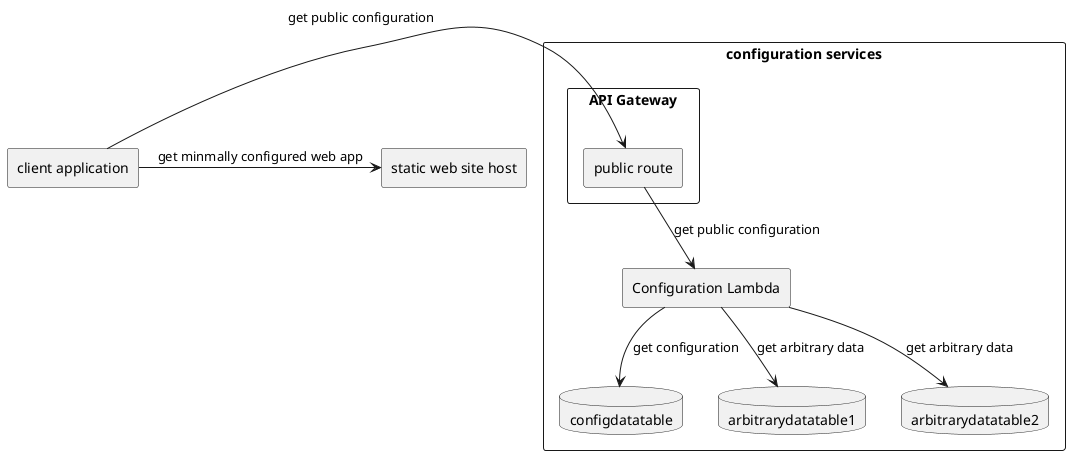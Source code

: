 @startuml
skinparam componentStyle rectangle
[static web site host] as StaticHost
[client application] as Client
component "configuration services" {
component "API Gateway" {
[public route] as PublicRoute
}
[Configuration Lambda] as ConfigurationService
database configdatatable
database arbitrarydatatable1
database arbitrarydatatable2
} 

Client -> StaticHost : "get minmally configured web app"
Client -> PublicRoute : "get public configuration"
PublicRoute --> ConfigurationService : "get public configuration"
ConfigurationService --> configdatatable : "get configuration"
ConfigurationService --> arbitrarydatatable1 : "get arbitrary data"
ConfigurationService --> arbitrarydatatable2 : "get arbitrary data"
@enduml
